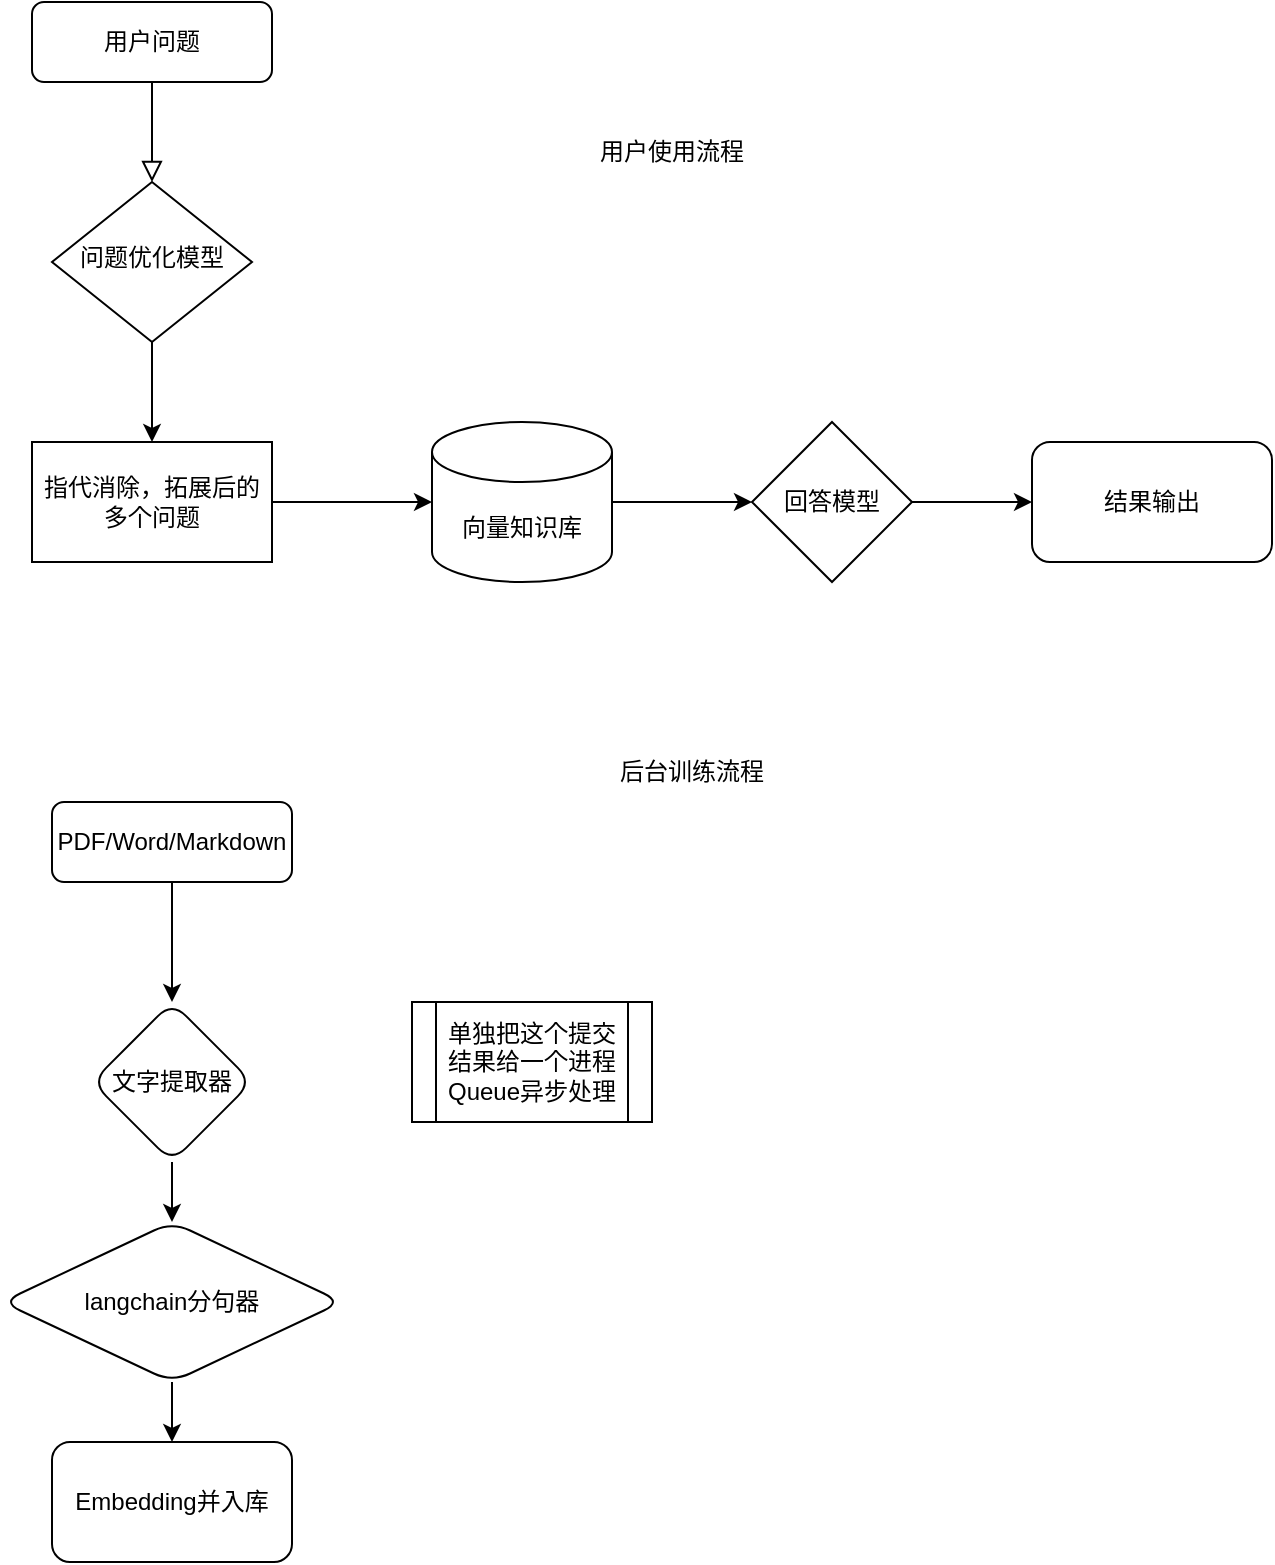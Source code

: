 <mxfile version="24.7.17">
  <diagram id="C5RBs43oDa-KdzZeNtuy" name="Page-1">
    <mxGraphModel dx="1276" dy="606" grid="1" gridSize="10" guides="1" tooltips="1" connect="1" arrows="1" fold="1" page="1" pageScale="1" pageWidth="827" pageHeight="1169" math="0" shadow="0">
      <root>
        <mxCell id="WIyWlLk6GJQsqaUBKTNV-0" />
        <mxCell id="WIyWlLk6GJQsqaUBKTNV-1" parent="WIyWlLk6GJQsqaUBKTNV-0" />
        <mxCell id="WIyWlLk6GJQsqaUBKTNV-2" value="" style="rounded=0;html=1;jettySize=auto;orthogonalLoop=1;fontSize=11;endArrow=block;endFill=0;endSize=8;strokeWidth=1;shadow=0;labelBackgroundColor=none;edgeStyle=orthogonalEdgeStyle;" parent="WIyWlLk6GJQsqaUBKTNV-1" source="WIyWlLk6GJQsqaUBKTNV-3" target="WIyWlLk6GJQsqaUBKTNV-6" edge="1">
          <mxGeometry relative="1" as="geometry" />
        </mxCell>
        <mxCell id="WIyWlLk6GJQsqaUBKTNV-3" value="用户问题" style="rounded=1;whiteSpace=wrap;html=1;fontSize=12;glass=0;strokeWidth=1;shadow=0;" parent="WIyWlLk6GJQsqaUBKTNV-1" vertex="1">
          <mxGeometry x="160" y="80" width="120" height="40" as="geometry" />
        </mxCell>
        <mxCell id="bW_dp4ncWDXG1cFC6ppn-2" value="" style="edgeStyle=orthogonalEdgeStyle;rounded=0;orthogonalLoop=1;jettySize=auto;html=1;" edge="1" parent="WIyWlLk6GJQsqaUBKTNV-1" source="WIyWlLk6GJQsqaUBKTNV-6" target="bW_dp4ncWDXG1cFC6ppn-1">
          <mxGeometry relative="1" as="geometry" />
        </mxCell>
        <mxCell id="WIyWlLk6GJQsqaUBKTNV-6" value="问题优化模型" style="rhombus;whiteSpace=wrap;html=1;shadow=0;fontFamily=Helvetica;fontSize=12;align=center;strokeWidth=1;spacing=6;spacingTop=-4;" parent="WIyWlLk6GJQsqaUBKTNV-1" vertex="1">
          <mxGeometry x="170" y="170" width="100" height="80" as="geometry" />
        </mxCell>
        <mxCell id="bW_dp4ncWDXG1cFC6ppn-4" value="" style="edgeStyle=orthogonalEdgeStyle;rounded=0;orthogonalLoop=1;jettySize=auto;html=1;" edge="1" parent="WIyWlLk6GJQsqaUBKTNV-1" source="bW_dp4ncWDXG1cFC6ppn-1" target="bW_dp4ncWDXG1cFC6ppn-3">
          <mxGeometry relative="1" as="geometry" />
        </mxCell>
        <mxCell id="bW_dp4ncWDXG1cFC6ppn-1" value="指代消除，拓展后的多个问题" style="rounded=0;whiteSpace=wrap;html=1;" vertex="1" parent="WIyWlLk6GJQsqaUBKTNV-1">
          <mxGeometry x="160" y="300" width="120" height="60" as="geometry" />
        </mxCell>
        <mxCell id="bW_dp4ncWDXG1cFC6ppn-6" value="" style="edgeStyle=orthogonalEdgeStyle;rounded=0;orthogonalLoop=1;jettySize=auto;html=1;" edge="1" parent="WIyWlLk6GJQsqaUBKTNV-1" source="bW_dp4ncWDXG1cFC6ppn-3" target="bW_dp4ncWDXG1cFC6ppn-5">
          <mxGeometry relative="1" as="geometry" />
        </mxCell>
        <mxCell id="bW_dp4ncWDXG1cFC6ppn-3" value="向量知识库" style="shape=cylinder3;whiteSpace=wrap;html=1;boundedLbl=1;backgroundOutline=1;size=15;" vertex="1" parent="WIyWlLk6GJQsqaUBKTNV-1">
          <mxGeometry x="360" y="290" width="90" height="80" as="geometry" />
        </mxCell>
        <mxCell id="bW_dp4ncWDXG1cFC6ppn-8" value="" style="edgeStyle=orthogonalEdgeStyle;rounded=0;orthogonalLoop=1;jettySize=auto;html=1;" edge="1" parent="WIyWlLk6GJQsqaUBKTNV-1" source="bW_dp4ncWDXG1cFC6ppn-5" target="bW_dp4ncWDXG1cFC6ppn-7">
          <mxGeometry relative="1" as="geometry" />
        </mxCell>
        <mxCell id="bW_dp4ncWDXG1cFC6ppn-5" value="回答模型" style="rhombus;whiteSpace=wrap;html=1;" vertex="1" parent="WIyWlLk6GJQsqaUBKTNV-1">
          <mxGeometry x="520" y="290" width="80" height="80" as="geometry" />
        </mxCell>
        <mxCell id="bW_dp4ncWDXG1cFC6ppn-7" value="结果输出" style="rounded=1;whiteSpace=wrap;html=1;" vertex="1" parent="WIyWlLk6GJQsqaUBKTNV-1">
          <mxGeometry x="660" y="300" width="120" height="60" as="geometry" />
        </mxCell>
        <mxCell id="bW_dp4ncWDXG1cFC6ppn-10" value="用户使用流程" style="text;html=1;align=center;verticalAlign=middle;whiteSpace=wrap;rounded=0;" vertex="1" parent="WIyWlLk6GJQsqaUBKTNV-1">
          <mxGeometry x="380" y="140" width="200" height="30" as="geometry" />
        </mxCell>
        <mxCell id="bW_dp4ncWDXG1cFC6ppn-11" value="后台训练流程" style="text;html=1;align=center;verticalAlign=middle;whiteSpace=wrap;rounded=0;" vertex="1" parent="WIyWlLk6GJQsqaUBKTNV-1">
          <mxGeometry x="390" y="450" width="200" height="30" as="geometry" />
        </mxCell>
        <mxCell id="bW_dp4ncWDXG1cFC6ppn-14" value="" style="edgeStyle=orthogonalEdgeStyle;rounded=0;orthogonalLoop=1;jettySize=auto;html=1;" edge="1" parent="WIyWlLk6GJQsqaUBKTNV-1" source="bW_dp4ncWDXG1cFC6ppn-12" target="bW_dp4ncWDXG1cFC6ppn-13">
          <mxGeometry relative="1" as="geometry" />
        </mxCell>
        <mxCell id="bW_dp4ncWDXG1cFC6ppn-12" value="PDF/Word/Markdown" style="rounded=1;whiteSpace=wrap;html=1;fontSize=12;glass=0;strokeWidth=1;shadow=0;" vertex="1" parent="WIyWlLk6GJQsqaUBKTNV-1">
          <mxGeometry x="170" y="480" width="120" height="40" as="geometry" />
        </mxCell>
        <mxCell id="bW_dp4ncWDXG1cFC6ppn-16" value="" style="edgeStyle=orthogonalEdgeStyle;rounded=0;orthogonalLoop=1;jettySize=auto;html=1;" edge="1" parent="WIyWlLk6GJQsqaUBKTNV-1" source="bW_dp4ncWDXG1cFC6ppn-13" target="bW_dp4ncWDXG1cFC6ppn-15">
          <mxGeometry relative="1" as="geometry" />
        </mxCell>
        <mxCell id="bW_dp4ncWDXG1cFC6ppn-13" value="文字提取器" style="rhombus;whiteSpace=wrap;html=1;rounded=1;glass=0;strokeWidth=1;shadow=0;" vertex="1" parent="WIyWlLk6GJQsqaUBKTNV-1">
          <mxGeometry x="190" y="580" width="80" height="80" as="geometry" />
        </mxCell>
        <mxCell id="bW_dp4ncWDXG1cFC6ppn-20" value="" style="edgeStyle=orthogonalEdgeStyle;rounded=0;orthogonalLoop=1;jettySize=auto;html=1;" edge="1" parent="WIyWlLk6GJQsqaUBKTNV-1" source="bW_dp4ncWDXG1cFC6ppn-15" target="bW_dp4ncWDXG1cFC6ppn-19">
          <mxGeometry relative="1" as="geometry" />
        </mxCell>
        <mxCell id="bW_dp4ncWDXG1cFC6ppn-15" value="langchain分句器" style="rhombus;whiteSpace=wrap;html=1;rounded=1;glass=0;strokeWidth=1;shadow=0;" vertex="1" parent="WIyWlLk6GJQsqaUBKTNV-1">
          <mxGeometry x="145" y="690" width="170" height="80" as="geometry" />
        </mxCell>
        <mxCell id="bW_dp4ncWDXG1cFC6ppn-18" value="单独把这个提交结果给一个进程Queue异步处理" style="shape=process;whiteSpace=wrap;html=1;backgroundOutline=1;" vertex="1" parent="WIyWlLk6GJQsqaUBKTNV-1">
          <mxGeometry x="350" y="580" width="120" height="60" as="geometry" />
        </mxCell>
        <mxCell id="bW_dp4ncWDXG1cFC6ppn-19" value="Embedding并入库" style="whiteSpace=wrap;html=1;rounded=1;glass=0;strokeWidth=1;shadow=0;" vertex="1" parent="WIyWlLk6GJQsqaUBKTNV-1">
          <mxGeometry x="170" y="800" width="120" height="60" as="geometry" />
        </mxCell>
      </root>
    </mxGraphModel>
  </diagram>
</mxfile>
